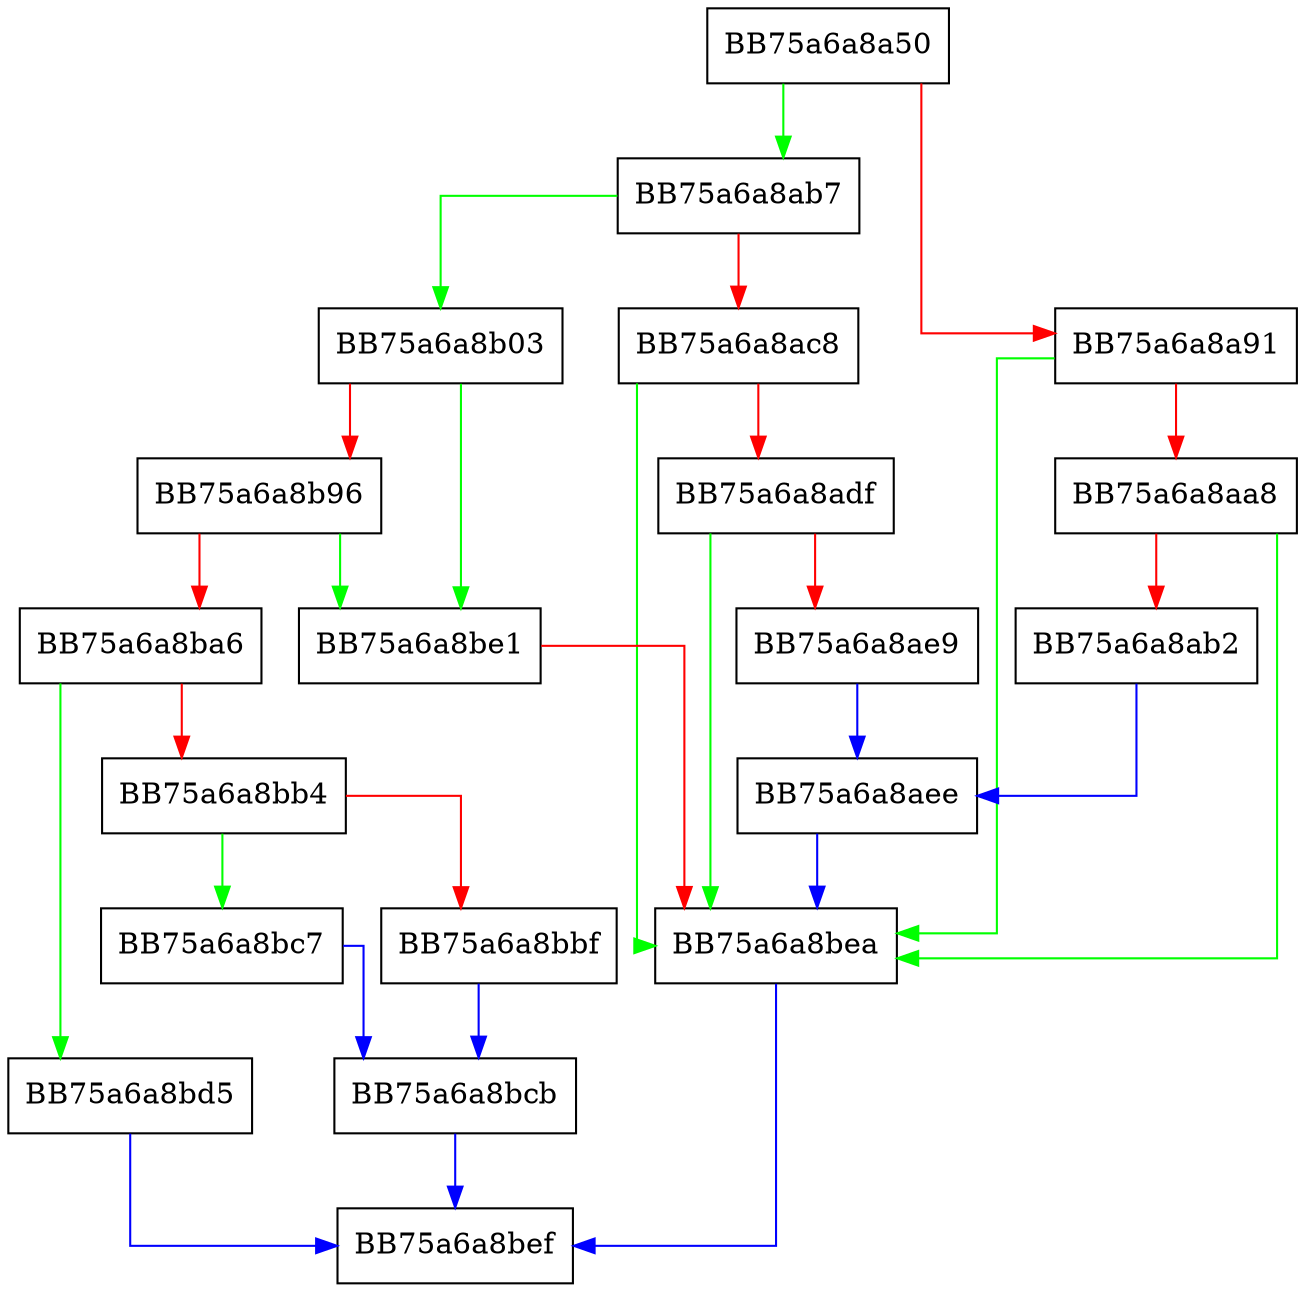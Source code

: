 digraph CallMemscanLua {
  node [shape="box"];
  graph [splines=ortho];
  BB75a6a8a50 -> BB75a6a8ab7 [color="green"];
  BB75a6a8a50 -> BB75a6a8a91 [color="red"];
  BB75a6a8a91 -> BB75a6a8bea [color="green"];
  BB75a6a8a91 -> BB75a6a8aa8 [color="red"];
  BB75a6a8aa8 -> BB75a6a8bea [color="green"];
  BB75a6a8aa8 -> BB75a6a8ab2 [color="red"];
  BB75a6a8ab2 -> BB75a6a8aee [color="blue"];
  BB75a6a8ab7 -> BB75a6a8b03 [color="green"];
  BB75a6a8ab7 -> BB75a6a8ac8 [color="red"];
  BB75a6a8ac8 -> BB75a6a8bea [color="green"];
  BB75a6a8ac8 -> BB75a6a8adf [color="red"];
  BB75a6a8adf -> BB75a6a8bea [color="green"];
  BB75a6a8adf -> BB75a6a8ae9 [color="red"];
  BB75a6a8ae9 -> BB75a6a8aee [color="blue"];
  BB75a6a8aee -> BB75a6a8bea [color="blue"];
  BB75a6a8b03 -> BB75a6a8be1 [color="green"];
  BB75a6a8b03 -> BB75a6a8b96 [color="red"];
  BB75a6a8b96 -> BB75a6a8be1 [color="green"];
  BB75a6a8b96 -> BB75a6a8ba6 [color="red"];
  BB75a6a8ba6 -> BB75a6a8bd5 [color="green"];
  BB75a6a8ba6 -> BB75a6a8bb4 [color="red"];
  BB75a6a8bb4 -> BB75a6a8bc7 [color="green"];
  BB75a6a8bb4 -> BB75a6a8bbf [color="red"];
  BB75a6a8bbf -> BB75a6a8bcb [color="blue"];
  BB75a6a8bc7 -> BB75a6a8bcb [color="blue"];
  BB75a6a8bcb -> BB75a6a8bef [color="blue"];
  BB75a6a8bd5 -> BB75a6a8bef [color="blue"];
  BB75a6a8be1 -> BB75a6a8bea [color="red"];
  BB75a6a8bea -> BB75a6a8bef [color="blue"];
}